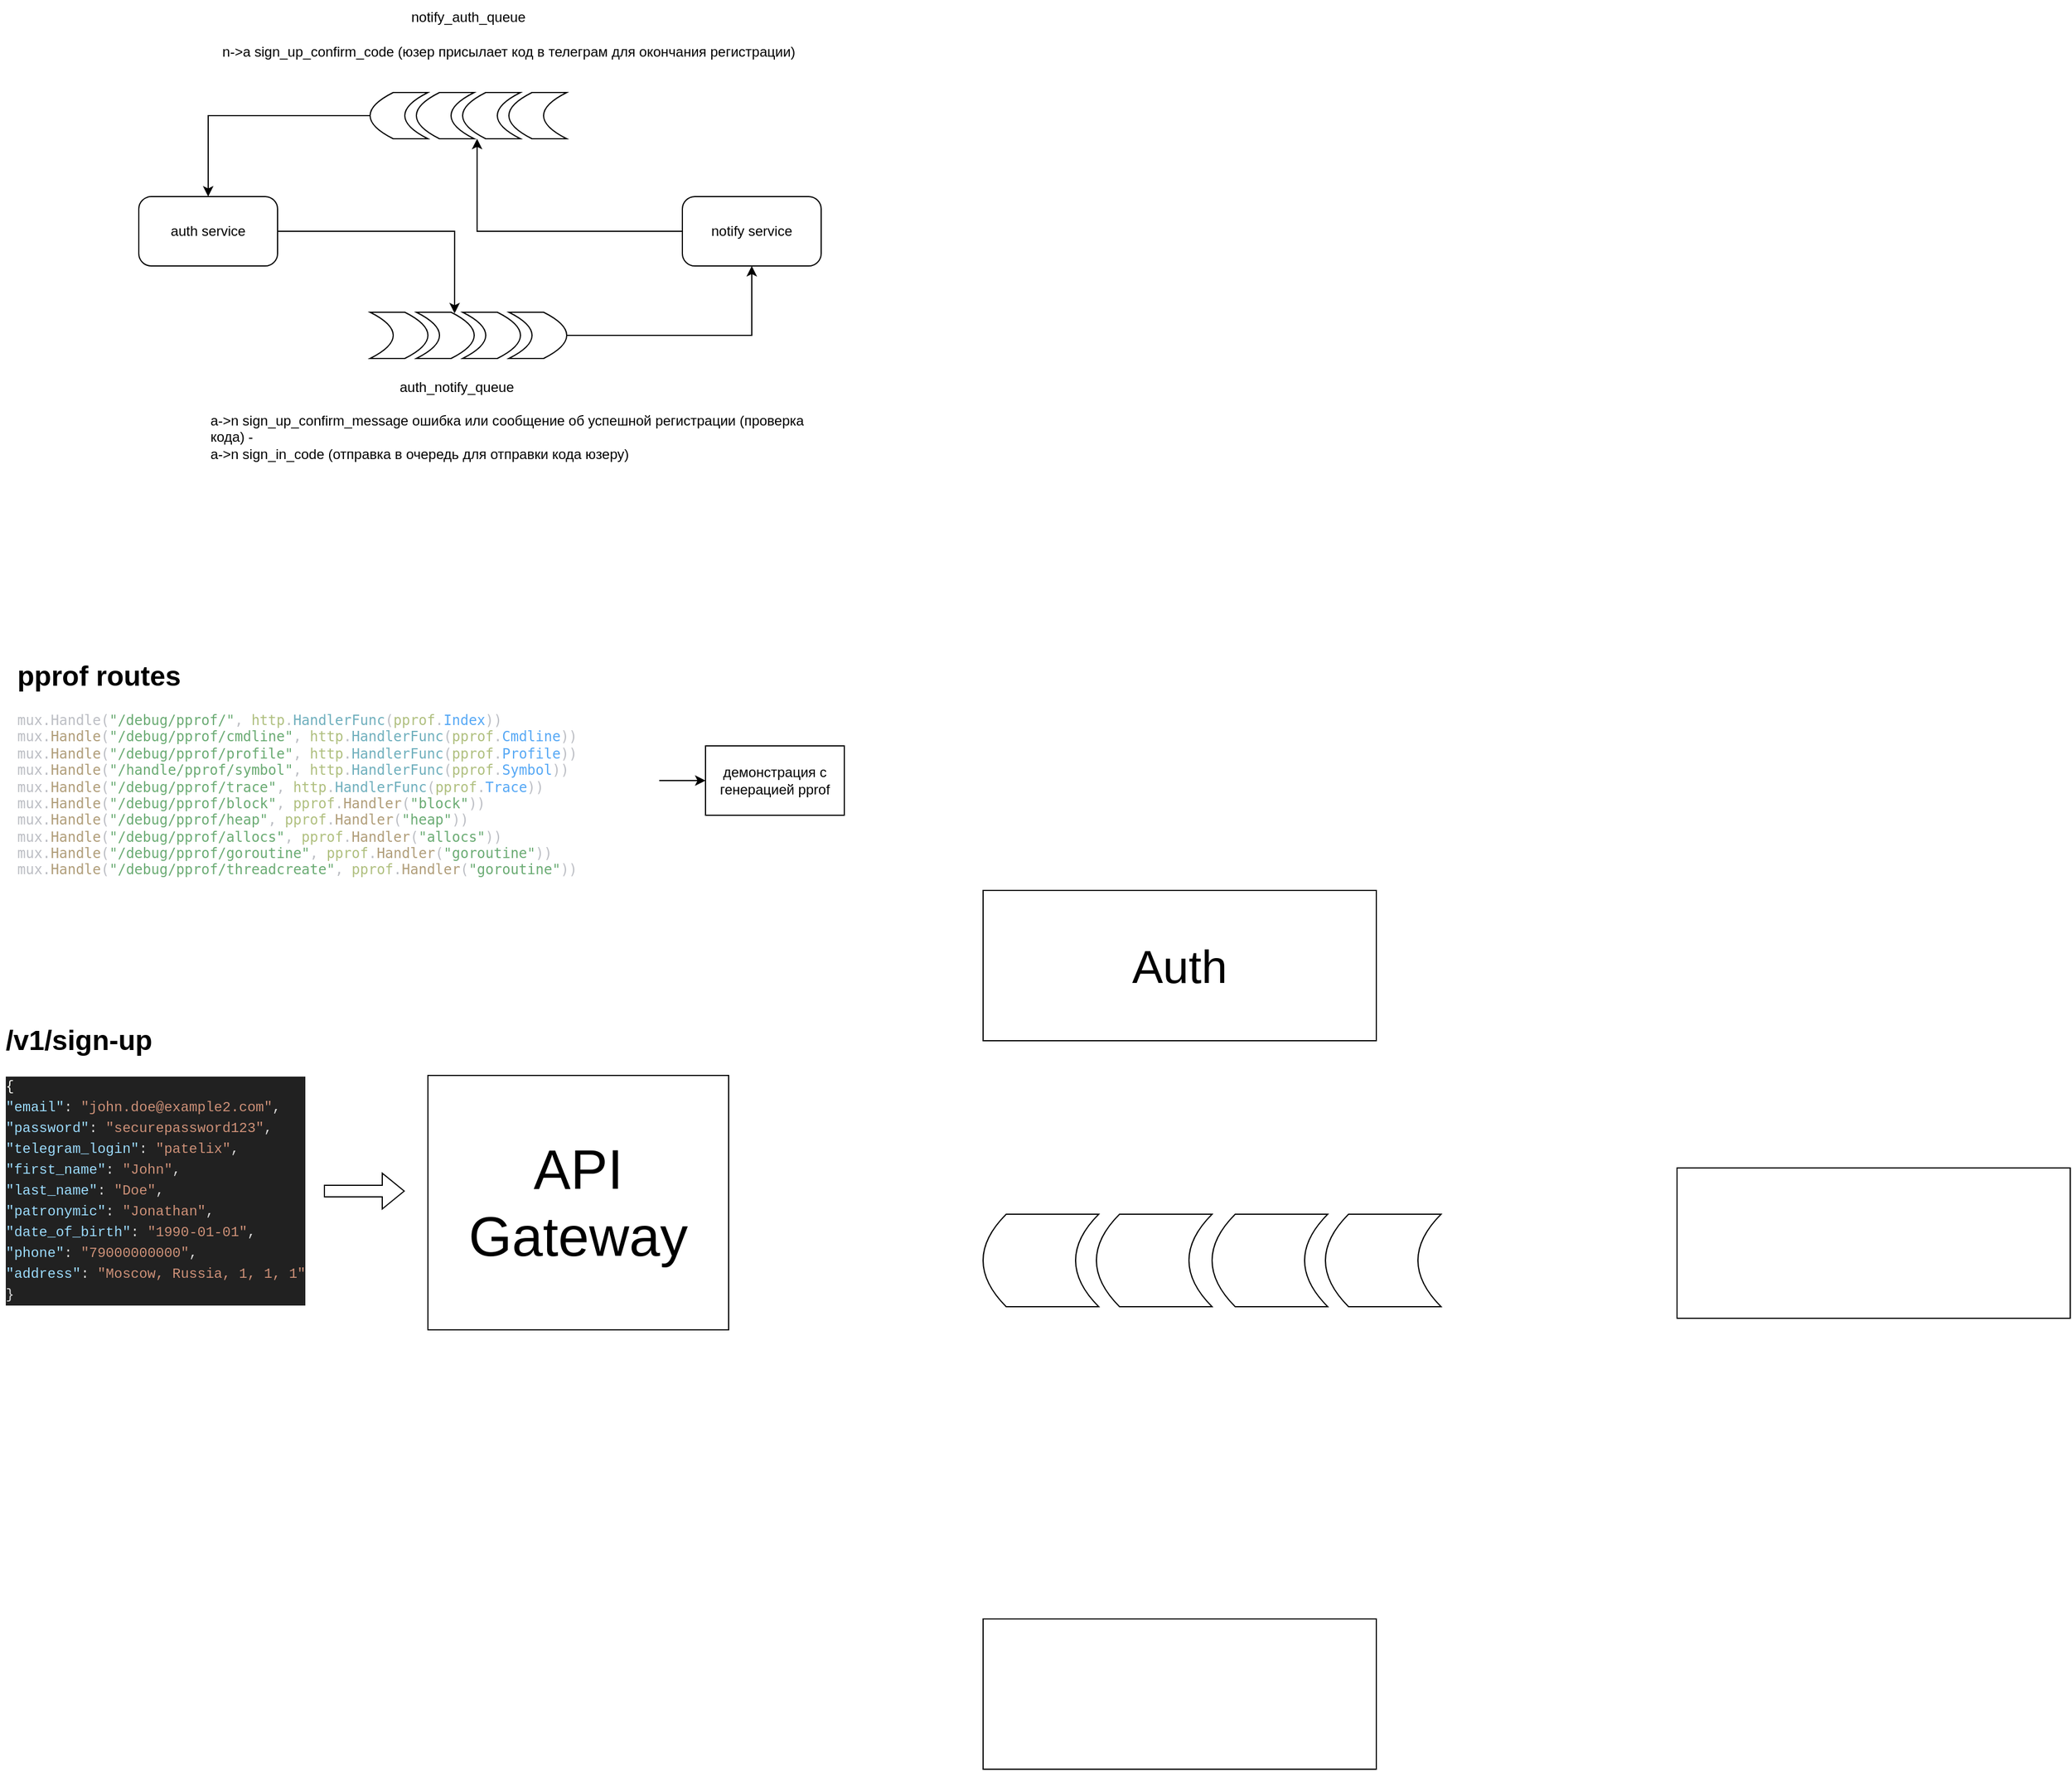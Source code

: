 <mxfile version="22.1.22" type="embed">
  <diagram name="Page-1" id="78ao0zfcqq2hJEpeUlAb">
    <mxGraphModel dx="522" dy="351" grid="1" gridSize="10" guides="1" tooltips="1" connect="1" arrows="1" fold="1" page="0" pageScale="1" pageWidth="827" pageHeight="1169" math="0" shadow="0">
      <root>
        <mxCell id="0" />
        <mxCell id="1" parent="0" />
        <mxCell id="oiT4Quwt-Jy-5x4-fu4d-1" value="auth service" style="rounded=1;whiteSpace=wrap;html=1;arcSize=18;" parent="1" vertex="1">
          <mxGeometry x="160" y="350" width="120" height="60" as="geometry" />
        </mxCell>
        <mxCell id="9" style="edgeStyle=orthogonalEdgeStyle;rounded=0;orthogonalLoop=1;jettySize=auto;html=1;entryX=0.25;entryY=1;entryDx=0;entryDy=0;" parent="1" source="oiT4Quwt-Jy-5x4-fu4d-2" target="oiT4Quwt-Jy-5x4-fu4d-5" edge="1">
          <mxGeometry relative="1" as="geometry" />
        </mxCell>
        <mxCell id="oiT4Quwt-Jy-5x4-fu4d-2" value="notify service" style="rounded=1;whiteSpace=wrap;html=1;arcSize=18;" parent="1" vertex="1">
          <mxGeometry x="630" y="350" width="120" height="60" as="geometry" />
        </mxCell>
        <mxCell id="oiT4Quwt-Jy-5x4-fu4d-7" value="" style="group" parent="1" vertex="1" connectable="0">
          <mxGeometry x="360" y="260" width="170" height="40" as="geometry" />
        </mxCell>
        <mxCell id="oiT4Quwt-Jy-5x4-fu4d-3" value="" style="shape=dataStorage;whiteSpace=wrap;html=1;fixedSize=1;" parent="oiT4Quwt-Jy-5x4-fu4d-7" vertex="1">
          <mxGeometry width="50" height="40" as="geometry" />
        </mxCell>
        <mxCell id="oiT4Quwt-Jy-5x4-fu4d-4" value="" style="shape=dataStorage;whiteSpace=wrap;html=1;fixedSize=1;" parent="oiT4Quwt-Jy-5x4-fu4d-7" vertex="1">
          <mxGeometry x="40" width="50" height="40" as="geometry" />
        </mxCell>
        <mxCell id="oiT4Quwt-Jy-5x4-fu4d-5" value="" style="shape=dataStorage;whiteSpace=wrap;html=1;fixedSize=1;" parent="oiT4Quwt-Jy-5x4-fu4d-7" vertex="1">
          <mxGeometry x="80" width="50" height="40" as="geometry" />
        </mxCell>
        <mxCell id="oiT4Quwt-Jy-5x4-fu4d-6" value="" style="shape=dataStorage;whiteSpace=wrap;html=1;fixedSize=1;" parent="oiT4Quwt-Jy-5x4-fu4d-7" vertex="1">
          <mxGeometry x="120" width="50" height="40" as="geometry" />
        </mxCell>
        <mxCell id="oiT4Quwt-Jy-5x4-fu4d-8" value="" style="group;rotation=-180;" parent="1" vertex="1" connectable="0">
          <mxGeometry x="360" y="450" width="170" height="40" as="geometry" />
        </mxCell>
        <mxCell id="oiT4Quwt-Jy-5x4-fu4d-9" value="" style="shape=dataStorage;whiteSpace=wrap;html=1;fixedSize=1;rotation=-180;" parent="oiT4Quwt-Jy-5x4-fu4d-8" vertex="1">
          <mxGeometry x="120" width="50" height="40" as="geometry" />
        </mxCell>
        <mxCell id="oiT4Quwt-Jy-5x4-fu4d-10" value="" style="shape=dataStorage;whiteSpace=wrap;html=1;fixedSize=1;rotation=-180;" parent="oiT4Quwt-Jy-5x4-fu4d-8" vertex="1">
          <mxGeometry x="80" width="50" height="40" as="geometry" />
        </mxCell>
        <mxCell id="oiT4Quwt-Jy-5x4-fu4d-11" value="" style="shape=dataStorage;whiteSpace=wrap;html=1;fixedSize=1;rotation=-180;" parent="oiT4Quwt-Jy-5x4-fu4d-8" vertex="1">
          <mxGeometry x="40" width="50" height="40" as="geometry" />
        </mxCell>
        <mxCell id="oiT4Quwt-Jy-5x4-fu4d-12" value="" style="shape=dataStorage;whiteSpace=wrap;html=1;fixedSize=1;rotation=-180;" parent="oiT4Quwt-Jy-5x4-fu4d-8" vertex="1">
          <mxGeometry width="50" height="40" as="geometry" />
        </mxCell>
        <mxCell id="oiT4Quwt-Jy-5x4-fu4d-15" style="edgeStyle=orthogonalEdgeStyle;rounded=0;orthogonalLoop=1;jettySize=auto;html=1;entryX=0.5;entryY=1;entryDx=0;entryDy=0;" parent="1" source="oiT4Quwt-Jy-5x4-fu4d-9" target="oiT4Quwt-Jy-5x4-fu4d-2" edge="1">
          <mxGeometry relative="1" as="geometry" />
        </mxCell>
        <mxCell id="oiT4Quwt-Jy-5x4-fu4d-16" value="auth_notify_queue" style="text;html=1;align=center;verticalAlign=middle;whiteSpace=wrap;rounded=0;" parent="1" vertex="1">
          <mxGeometry x="380" y="500" width="110" height="30" as="geometry" />
        </mxCell>
        <mxCell id="oiT4Quwt-Jy-5x4-fu4d-17" value="notify_auth_queue" style="text;html=1;align=center;verticalAlign=middle;whiteSpace=wrap;rounded=0;" parent="1" vertex="1">
          <mxGeometry x="390" y="180" width="110" height="30" as="geometry" />
        </mxCell>
        <mxCell id="oiT4Quwt-Jy-5x4-fu4d-19" style="edgeStyle=orthogonalEdgeStyle;rounded=0;orthogonalLoop=1;jettySize=auto;html=1;entryX=0.5;entryY=0;entryDx=0;entryDy=0;" parent="1" source="oiT4Quwt-Jy-5x4-fu4d-3" target="oiT4Quwt-Jy-5x4-fu4d-1" edge="1">
          <mxGeometry relative="1" as="geometry" />
        </mxCell>
        <mxCell id="oiT4Quwt-Jy-5x4-fu4d-26" value="&lt;div&gt;&lt;span style=&quot;font-family: Helvetica; font-size: 12px; font-style: normal; font-variant-ligatures: normal; font-variant-caps: normal; font-weight: 400; letter-spacing: normal; orphans: 2; text-align: left; text-indent: 0px; text-transform: none; widows: 2; word-spacing: 0px; -webkit-text-stroke-width: 0px; white-space: normal; text-decoration-thickness: initial; text-decoration-style: initial; text-decoration-color: initial; float: none; display: inline !important;&quot;&gt;a-&amp;gt;n sign_up_confirm_message ошибка или сообщение об успешной регистрации (проверка кода) -&amp;nbsp;&lt;/span&gt;&lt;/div&gt;&lt;div&gt;&lt;span style=&quot;font-family: Helvetica; font-size: 12px; font-style: normal; font-variant-ligatures: normal; font-variant-caps: normal; font-weight: 400; letter-spacing: normal; orphans: 2; text-align: left; text-indent: 0px; text-transform: none; widows: 2; word-spacing: 0px; -webkit-text-stroke-width: 0px; white-space: normal; text-decoration-thickness: initial; text-decoration-style: initial; text-decoration-color: initial; float: none; display: inline !important;&quot;&gt;a-&amp;gt;n sign_in_code (отправка в очередь для отправки кода юзеру)&lt;/span&gt;&lt;/div&gt;" style="text;whiteSpace=wrap;html=1;labelBackgroundColor=none;fontColor=#000000;" parent="1" vertex="1">
          <mxGeometry x="220" y="530" width="520" height="60" as="geometry" />
        </mxCell>
        <mxCell id="oiT4Quwt-Jy-5x4-fu4d-27" value="&lt;div&gt;&lt;span style=&quot;text-align: left; text-wrap: wrap;&quot;&gt;&lt;br&gt;&lt;/span&gt;&lt;/div&gt;" style="text;html=1;align=center;verticalAlign=middle;resizable=0;points=[];autosize=1;strokeColor=none;fillColor=none;" parent="1" vertex="1">
          <mxGeometry x="655" y="585" width="20" height="30" as="geometry" />
        </mxCell>
        <mxCell id="oiT4Quwt-Jy-5x4-fu4d-29" value="&lt;meta charset=&quot;utf-8&quot;&gt;&lt;span style=&quot;forced-color-adjust: none; border-color: rgb(0, 0, 0); font-family: Helvetica; font-size: 12px; font-style: normal; font-variant-ligatures: normal; font-variant-caps: normal; font-weight: 400; letter-spacing: normal; orphans: 2; text-align: left; text-indent: 0px; text-transform: none; widows: 2; word-spacing: 0px; -webkit-text-stroke-width: 0px; white-space: normal; text-decoration-thickness: initial; text-decoration-style: initial; text-decoration-color: initial; float: none; display: inline !important;&quot;&gt;n-&amp;gt;a sign_up_confirm_code (юзер присылает код в телеграм для окончания регистрации)&lt;/span&gt;&lt;br class=&quot;Apple-interchange-newline&quot;&gt;" style="text;html=1;align=center;verticalAlign=middle;whiteSpace=wrap;rounded=0;fontColor=default;labelBackgroundColor=none;" parent="1" vertex="1">
          <mxGeometry x="200" y="210" width="560" height="30" as="geometry" />
        </mxCell>
        <mxCell id="10" style="edgeStyle=orthogonalEdgeStyle;rounded=0;orthogonalLoop=1;jettySize=auto;html=1;entryX=0.339;entryY=0.975;entryDx=0;entryDy=0;entryPerimeter=0;" parent="1" source="oiT4Quwt-Jy-5x4-fu4d-1" target="oiT4Quwt-Jy-5x4-fu4d-11" edge="1">
          <mxGeometry relative="1" as="geometry" />
        </mxCell>
        <mxCell id="14" value="" style="edgeStyle=orthogonalEdgeStyle;rounded=0;orthogonalLoop=1;jettySize=auto;html=1;" parent="1" source="12" target="13" edge="1">
          <mxGeometry relative="1" as="geometry" />
        </mxCell>
        <mxCell id="12" value="&lt;h1&gt;pprof routes&lt;/h1&gt;&lt;div style=&quot;color: rgb(188, 190, 196);&quot;&gt;&lt;pre style=&quot;font-family: &amp;quot;JetBrains Mono&amp;quot;, monospace; font-size: 9pt;&quot;&gt;mux.Handle(&lt;span style=&quot;color: rgb(106, 171, 115);&quot;&gt;&quot;/debug/pprof/&quot;&lt;/span&gt;, &lt;span style=&quot;color: rgb(175, 191, 126);&quot;&gt;http&lt;/span&gt;.&lt;span style=&quot;color: rgb(111, 175, 189);&quot;&gt;HandlerFunc&lt;/span&gt;(&lt;span style=&quot;color: rgb(175, 191, 126);&quot;&gt;pprof&lt;/span&gt;.&lt;span style=&quot;color: rgb(86, 168, 245);&quot;&gt;Index&lt;/span&gt;))&lt;br&gt;mux.&lt;span style=&quot;color: rgb(176, 157, 121);&quot;&gt;Handle&lt;/span&gt;(&lt;span style=&quot;color: rgb(106, 171, 115);&quot;&gt;&quot;/debug/pprof/cmdline&quot;&lt;/span&gt;, &lt;span style=&quot;color: rgb(175, 191, 126);&quot;&gt;http&lt;/span&gt;.&lt;span style=&quot;color: rgb(111, 175, 189);&quot;&gt;HandlerFunc&lt;/span&gt;(&lt;span style=&quot;color: rgb(175, 191, 126);&quot;&gt;pprof&lt;/span&gt;.&lt;span style=&quot;color: rgb(86, 168, 245);&quot;&gt;Cmdline&lt;/span&gt;))&lt;br&gt;mux.&lt;span style=&quot;color: rgb(176, 157, 121);&quot;&gt;Handle&lt;/span&gt;(&lt;span style=&quot;color: rgb(106, 171, 115);&quot;&gt;&quot;/debug/pprof/profile&quot;&lt;/span&gt;, &lt;span style=&quot;color: rgb(175, 191, 126);&quot;&gt;http&lt;/span&gt;.&lt;span style=&quot;color: rgb(111, 175, 189);&quot;&gt;HandlerFunc&lt;/span&gt;(&lt;span style=&quot;color: rgb(175, 191, 126);&quot;&gt;pprof&lt;/span&gt;.&lt;span style=&quot;color: rgb(86, 168, 245);&quot;&gt;Profile&lt;/span&gt;))&lt;br&gt;mux.&lt;span style=&quot;color: rgb(176, 157, 121);&quot;&gt;Handle&lt;/span&gt;(&lt;span style=&quot;color: rgb(106, 171, 115);&quot;&gt;&quot;/handle/pprof/symbol&quot;&lt;/span&gt;, &lt;span style=&quot;color: rgb(175, 191, 126);&quot;&gt;http&lt;/span&gt;.&lt;span style=&quot;color: rgb(111, 175, 189);&quot;&gt;HandlerFunc&lt;/span&gt;(&lt;span style=&quot;color: rgb(175, 191, 126);&quot;&gt;pprof&lt;/span&gt;.&lt;span style=&quot;color: rgb(86, 168, 245);&quot;&gt;Symbol&lt;/span&gt;))&lt;br&gt;mux.&lt;span style=&quot;color: rgb(176, 157, 121);&quot;&gt;Handle&lt;/span&gt;(&lt;span style=&quot;color: rgb(106, 171, 115);&quot;&gt;&quot;/debug/pprof/trace&quot;&lt;/span&gt;, &lt;span style=&quot;color: rgb(175, 191, 126);&quot;&gt;http&lt;/span&gt;.&lt;span style=&quot;color: rgb(111, 175, 189);&quot;&gt;HandlerFunc&lt;/span&gt;(&lt;span style=&quot;color: rgb(175, 191, 126);&quot;&gt;pprof&lt;/span&gt;.&lt;span style=&quot;color: rgb(86, 168, 245);&quot;&gt;Trace&lt;/span&gt;))&lt;br&gt;mux.&lt;span style=&quot;color: rgb(176, 157, 121);&quot;&gt;Handle&lt;/span&gt;(&lt;span style=&quot;color: rgb(106, 171, 115);&quot;&gt;&quot;/debug/pprof/block&quot;&lt;/span&gt;, &lt;span style=&quot;color: rgb(175, 191, 126);&quot;&gt;pprof&lt;/span&gt;.&lt;span style=&quot;color: rgb(176, 157, 121);&quot;&gt;Handler&lt;/span&gt;(&lt;span style=&quot;color: rgb(106, 171, 115);&quot;&gt;&quot;block&quot;&lt;/span&gt;))&lt;br&gt;mux.&lt;span style=&quot;color: rgb(176, 157, 121);&quot;&gt;Handle&lt;/span&gt;(&lt;span style=&quot;color: rgb(106, 171, 115);&quot;&gt;&quot;/debug/pprof/heap&quot;&lt;/span&gt;, &lt;span style=&quot;color: rgb(175, 191, 126);&quot;&gt;pprof&lt;/span&gt;.&lt;span style=&quot;color: rgb(176, 157, 121);&quot;&gt;Handler&lt;/span&gt;(&lt;span style=&quot;color: rgb(106, 171, 115);&quot;&gt;&quot;heap&quot;&lt;/span&gt;))&lt;br&gt;mux.&lt;span style=&quot;color: rgb(176, 157, 121);&quot;&gt;Handle&lt;/span&gt;(&lt;span style=&quot;color: rgb(106, 171, 115);&quot;&gt;&quot;/debug/pprof/allocs&quot;&lt;/span&gt;, &lt;span style=&quot;color: rgb(175, 191, 126);&quot;&gt;pprof&lt;/span&gt;.&lt;span style=&quot;color: rgb(176, 157, 121);&quot;&gt;Handler&lt;/span&gt;(&lt;span style=&quot;color: rgb(106, 171, 115);&quot;&gt;&quot;allocs&quot;&lt;/span&gt;))&lt;br&gt;mux.&lt;span style=&quot;color: rgb(176, 157, 121);&quot;&gt;Handle&lt;/span&gt;(&lt;span style=&quot;color: rgb(106, 171, 115);&quot;&gt;&quot;/debug/pprof/goroutine&quot;&lt;/span&gt;, &lt;span style=&quot;color: rgb(175, 191, 126);&quot;&gt;pprof&lt;/span&gt;.&lt;span style=&quot;color: rgb(176, 157, 121);&quot;&gt;Handler&lt;/span&gt;(&lt;span style=&quot;color: rgb(106, 171, 115);&quot;&gt;&quot;goroutine&quot;&lt;/span&gt;))&lt;br&gt;mux.&lt;span style=&quot;color: rgb(176, 157, 121);&quot;&gt;Handle&lt;/span&gt;(&lt;span style=&quot;color: rgb(106, 171, 115);&quot;&gt;&quot;/debug/pprof/threadcreate&quot;&lt;/span&gt;, &lt;span style=&quot;color: rgb(175, 191, 126);&quot;&gt;pprof&lt;/span&gt;.&lt;span style=&quot;color: rgb(176, 157, 121);&quot;&gt;Handler&lt;/span&gt;(&lt;span style=&quot;color: rgb(106, 171, 115);&quot;&gt;&quot;goroutine&quot;&lt;/span&gt;))&lt;span style=&quot;background-color: rgb(30, 31, 34);&quot;&gt;&lt;br&gt;&lt;/span&gt;&lt;/pre&gt;&lt;/div&gt;" style="text;html=1;strokeColor=none;fillColor=none;spacing=5;spacingTop=-20;whiteSpace=wrap;overflow=hidden;rounded=0;" parent="1" vertex="1">
          <mxGeometry x="50" y="745" width="560" height="220" as="geometry" />
        </mxCell>
        <mxCell id="13" value="демонстрация с генерацией pprof" style="whiteSpace=wrap;html=1;" parent="1" vertex="1">
          <mxGeometry x="650" y="825" width="120" height="60" as="geometry" />
        </mxCell>
        <mxCell id="15" value="&lt;h1&gt;/v1/sign-up&lt;/h1&gt;&lt;div style=&quot;color: rgb(248, 248, 242); background-color: rgb(33, 33, 33); font-family: IBMPlexMono, Monaco, &amp;quot;Courier New&amp;quot;, monospace, Menlo, Monaco, &amp;quot;Courier New&amp;quot;, monospace; line-height: 18px;&quot;&gt;&lt;div&gt;{&lt;/div&gt;&lt;div&gt;  &lt;span style=&quot;color: #9cdcfe;&quot;&gt;&quot;email&quot;&lt;/span&gt;&lt;span style=&quot;color: #dcdcdc;&quot;&gt;:&lt;/span&gt; &lt;span style=&quot;color: #ce9178;&quot;&gt;&quot;john.doe@example2.com&quot;&lt;/span&gt;&lt;span style=&quot;color: #dcdcdc;&quot;&gt;,&lt;/span&gt;&lt;/div&gt;&lt;div&gt;  &lt;span style=&quot;color: #9cdcfe;&quot;&gt;&quot;password&quot;&lt;/span&gt;&lt;span style=&quot;color: #dcdcdc;&quot;&gt;:&lt;/span&gt; &lt;span style=&quot;color: #ce9178;&quot;&gt;&quot;securepassword123&quot;&lt;/span&gt;&lt;span style=&quot;color: #dcdcdc;&quot;&gt;,&lt;/span&gt;&lt;/div&gt;&lt;div&gt;  &lt;span style=&quot;color: #9cdcfe;&quot;&gt;&quot;telegram_login&quot;&lt;/span&gt;&lt;span style=&quot;color: #dcdcdc;&quot;&gt;:&lt;/span&gt; &lt;span style=&quot;color: #ce9178;&quot;&gt;&quot;patelix&quot;&lt;/span&gt;&lt;span style=&quot;color: #dcdcdc;&quot;&gt;,&lt;/span&gt;&lt;/div&gt;&lt;div&gt;  &lt;span style=&quot;color: #9cdcfe;&quot;&gt;&quot;first_name&quot;&lt;/span&gt;&lt;span style=&quot;color: #dcdcdc;&quot;&gt;:&lt;/span&gt; &lt;span style=&quot;color: #ce9178;&quot;&gt;&quot;John&quot;&lt;/span&gt;&lt;span style=&quot;color: #dcdcdc;&quot;&gt;,&lt;/span&gt;&lt;/div&gt;&lt;div&gt;  &lt;span style=&quot;color: #9cdcfe;&quot;&gt;&quot;last_name&quot;&lt;/span&gt;&lt;span style=&quot;color: #dcdcdc;&quot;&gt;:&lt;/span&gt; &lt;span style=&quot;color: #ce9178;&quot;&gt;&quot;Doe&quot;&lt;/span&gt;&lt;span style=&quot;color: #dcdcdc;&quot;&gt;,&lt;/span&gt;&lt;/div&gt;&lt;div&gt;  &lt;span style=&quot;color: #9cdcfe;&quot;&gt;&quot;patronymic&quot;&lt;/span&gt;&lt;span style=&quot;color: #dcdcdc;&quot;&gt;:&lt;/span&gt; &lt;span style=&quot;color: #ce9178;&quot;&gt;&quot;Jonathan&quot;&lt;/span&gt;&lt;span style=&quot;color: #dcdcdc;&quot;&gt;,&lt;/span&gt;&lt;/div&gt;&lt;div&gt;  &lt;span style=&quot;color: #9cdcfe;&quot;&gt;&quot;date_of_birth&quot;&lt;/span&gt;&lt;span style=&quot;color: #dcdcdc;&quot;&gt;:&lt;/span&gt; &lt;span style=&quot;color: #ce9178;&quot;&gt;&quot;1990-01-01&quot;&lt;/span&gt;&lt;span style=&quot;color: #dcdcdc;&quot;&gt;,&lt;/span&gt;&lt;/div&gt;&lt;div&gt;  &lt;span style=&quot;color: #9cdcfe;&quot;&gt;&quot;phone&quot;&lt;/span&gt;&lt;span style=&quot;color: #dcdcdc;&quot;&gt;:&lt;/span&gt; &lt;span style=&quot;color: #ce9178;&quot;&gt;&quot;79000000000&quot;&lt;/span&gt;&lt;span style=&quot;color: #dcdcdc;&quot;&gt;,&lt;/span&gt;&lt;/div&gt;&lt;div&gt;  &lt;span style=&quot;color: #9cdcfe;&quot;&gt;&quot;address&quot;&lt;/span&gt;&lt;span style=&quot;color: #dcdcdc;&quot;&gt;:&lt;/span&gt; &lt;span style=&quot;color: #ce9178;&quot;&gt;&quot;Moscow, Russia, 1, 1, 1&quot;&lt;/span&gt;&lt;/div&gt;&lt;div&gt;&lt;span style=&quot;color: #dcdcdc;&quot;&gt;}&lt;/span&gt;&lt;/div&gt;&lt;/div&gt;&lt;p&gt;&lt;br&gt;&lt;/p&gt;&lt;p&gt;&lt;br&gt;&lt;/p&gt;" style="text;html=1;strokeColor=none;fillColor=none;spacing=5;spacingTop=-20;whiteSpace=wrap;overflow=hidden;rounded=0;" vertex="1" parent="1">
          <mxGeometry x="40" y="1060" width="280" height="260" as="geometry" />
        </mxCell>
        <mxCell id="16" value="" style="shape=flexArrow;endArrow=classic;html=1;rounded=0;" edge="1" parent="1">
          <mxGeometry width="50" height="50" relative="1" as="geometry">
            <mxPoint x="320" y="1210" as="sourcePoint" />
            <mxPoint x="390" y="1210" as="targetPoint" />
          </mxGeometry>
        </mxCell>
        <mxCell id="17" value="&lt;font style=&quot;font-size: 48px;&quot;&gt;API Gateway&lt;/font&gt;" style="rounded=0;whiteSpace=wrap;html=1;" vertex="1" parent="1">
          <mxGeometry x="410" y="1110" width="260" height="220" as="geometry" />
        </mxCell>
        <mxCell id="18" value="&lt;font style=&quot;font-size: 40px;&quot;&gt;Auth&lt;/font&gt;" style="rounded=0;whiteSpace=wrap;html=1;" vertex="1" parent="1">
          <mxGeometry x="890" y="950" width="340" height="130" as="geometry" />
        </mxCell>
        <mxCell id="19" value="" style="rounded=0;whiteSpace=wrap;html=1;" vertex="1" parent="1">
          <mxGeometry x="1490" y="1190" width="340" height="130" as="geometry" />
        </mxCell>
        <mxCell id="20" value="" style="rounded=0;whiteSpace=wrap;html=1;" vertex="1" parent="1">
          <mxGeometry x="890" y="1580" width="340" height="130" as="geometry" />
        </mxCell>
        <mxCell id="26" value="" style="group;movable=1;resizable=1;rotatable=1;deletable=1;editable=1;locked=0;connectable=1;" vertex="1" connectable="0" parent="1">
          <mxGeometry x="890" y="1230" width="396" height="80" as="geometry" />
        </mxCell>
        <mxCell id="21" value="" style="shape=dataStorage;whiteSpace=wrap;html=1;fixedSize=1;" vertex="1" parent="26">
          <mxGeometry width="100" height="80" as="geometry" />
        </mxCell>
        <mxCell id="22" value="" style="shape=dataStorage;whiteSpace=wrap;html=1;fixedSize=1;" vertex="1" parent="26">
          <mxGeometry x="98" width="100" height="80" as="geometry" />
        </mxCell>
        <mxCell id="24" value="" style="shape=dataStorage;whiteSpace=wrap;html=1;fixedSize=1;movable=0;resizable=0;rotatable=0;deletable=0;editable=0;locked=1;connectable=0;" vertex="1" parent="26">
          <mxGeometry x="198" width="100" height="80" as="geometry" />
        </mxCell>
        <mxCell id="25" value="" style="shape=dataStorage;whiteSpace=wrap;html=1;fixedSize=1;" vertex="1" parent="26">
          <mxGeometry x="296" width="100" height="80" as="geometry" />
        </mxCell>
      </root>
    </mxGraphModel>
  </diagram>
</mxfile>
